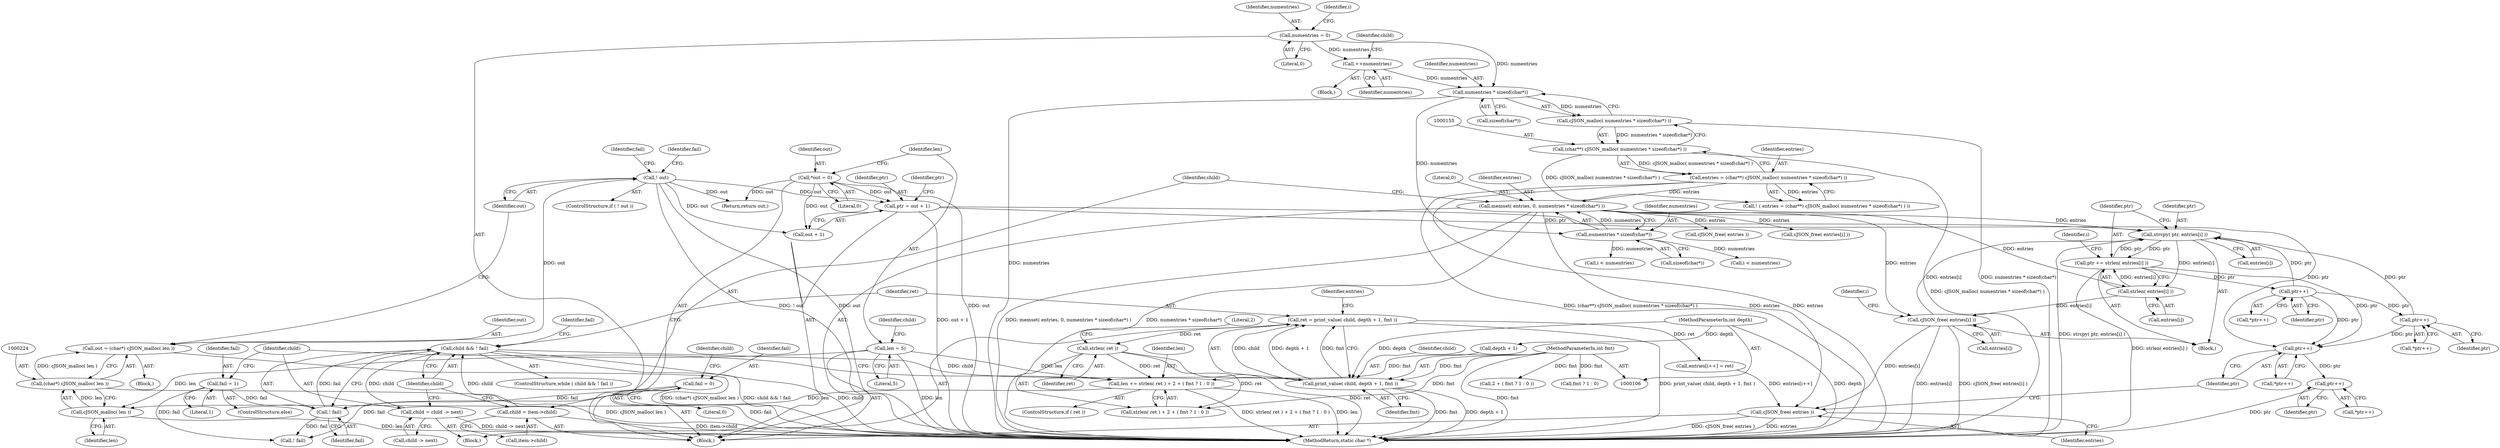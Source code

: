 digraph "1_iperf_91f2fa59e8ed80dfbf400add0164ee0e508e412a_40@API" {
"1000280" [label="(Call,strcpy( ptr, entries[i] ))"];
"1000285" [label="(Call,ptr += strlen( entries[i] ))"];
"1000287" [label="(Call,strlen( entries[i] ))"];
"1000163" [label="(Call,memset( entries, 0, numentries * sizeof(char*) ))"];
"1000152" [label="(Call,entries = (char**) cJSON_malloc( numentries * sizeof(char*) ))"];
"1000154" [label="(Call,(char**) cJSON_malloc( numentries * sizeof(char*) ))"];
"1000156" [label="(Call,cJSON_malloc( numentries * sizeof(char*) ))"];
"1000157" [label="(Call,numentries * sizeof(char*))"];
"1000129" [label="(Call,numentries = 0)"];
"1000143" [label="(Call,++numentries)"];
"1000166" [label="(Call,numentries * sizeof(char*))"];
"1000280" [label="(Call,strcpy( ptr, entries[i] ))"];
"1000300" [label="(Call,ptr++)"];
"1000261" [label="(Call,ptr = out + 1)"];
"1000113" [label="(Call,*out = 0)"];
"1000228" [label="(Call,! out)"];
"1000221" [label="(Call,out = (char*) cJSON_malloc( len ))"];
"1000223" [label="(Call,(char*) cJSON_malloc( len ))"];
"1000225" [label="(Call,cJSON_malloc( len ))"];
"1000119" [label="(Call,len = 5)"];
"1000197" [label="(Call,len += strlen( ret ) + 2 + ( fmt ? 1 : 0 ))"];
"1000200" [label="(Call,strlen( ret ))"];
"1000181" [label="(Call,ret = print_value( child, depth + 1, fmt ))"];
"1000183" [label="(Call,print_value( child, depth + 1, fmt ))"];
"1000176" [label="(Call,child && ! fail)"];
"1000212" [label="(Call,child = child -> next)"];
"1000170" [label="(Call,child = item->child)"];
"1000178" [label="(Call,! fail)"];
"1000209" [label="(Call,fail = 1)"];
"1000137" [label="(Call,fail = 0)"];
"1000108" [label="(MethodParameterIn,int depth)"];
"1000109" [label="(MethodParameterIn,int fmt)"];
"1000307" [label="(Call,ptr++)"];
"1000314" [label="(Call,cJSON_free( entries[i] ))"];
"1000318" [label="(Call,cJSON_free( entries ))"];
"1000322" [label="(Call,ptr++)"];
"1000327" [label="(Call,ptr++)"];
"1000195" [label="(ControlStructure,if ( ret ))"];
"1000204" [label="(Call,fmt ? 1 : 0)"];
"1000110" [label="(Block,)"];
"1000225" [label="(Call,cJSON_malloc( len ))"];
"1000172" [label="(Call,item->child)"];
"1000281" [label="(Identifier,ptr)"];
"1000113" [label="(Call,*out = 0)"];
"1000178" [label="(Call,! fail)"];
"1000234" [label="(Identifier,fail)"];
"1000130" [label="(Identifier,numentries)"];
"1000268" [label="(Identifier,ptr)"];
"1000180" [label="(Block,)"];
"1000314" [label="(Call,cJSON_free( entries[i] ))"];
"1000219" [label="(Identifier,fail)"];
"1000175" [label="(ControlStructure,while ( child && ! fail ))"];
"1000131" [label="(Literal,0)"];
"1000198" [label="(Identifier,len)"];
"1000176" [label="(Call,child && ! fail)"];
"1000137" [label="(Call,fail = 0)"];
"1000263" [label="(Call,out + 1)"];
"1000280" [label="(Call,strcpy( ptr, entries[i] ))"];
"1000212" [label="(Call,child = child -> next)"];
"1000253" [label="(Call,cJSON_free( entries ))"];
"1000188" [label="(Identifier,fmt)"];
"1000181" [label="(Call,ret = print_value( child, depth + 1, fmt ))"];
"1000262" [label="(Identifier,ptr)"];
"1000321" [label="(Call,*ptr++)"];
"1000226" [label="(Identifier,len)"];
"1000285" [label="(Call,ptr += strlen( entries[i] ))"];
"1000154" [label="(Call,(char**) cJSON_malloc( numentries * sizeof(char*) ))"];
"1000182" [label="(Identifier,ret)"];
"1000152" [label="(Call,entries = (char**) cJSON_malloc( numentries * sizeof(char*) ))"];
"1000165" [label="(Literal,0)"];
"1000240" [label="(Call,i < numentries)"];
"1000222" [label="(Identifier,out)"];
"1000279" [label="(Block,)"];
"1000121" [label="(Literal,5)"];
"1000151" [label="(Call,! ( entries = (char**) cJSON_malloc( numentries * sizeof(char*) ) ))"];
"1000319" [label="(Identifier,entries)"];
"1000326" [label="(Call,*ptr++)"];
"1000177" [label="(Identifier,child)"];
"1000146" [label="(Identifier,child)"];
"1000168" [label="(Call,sizeof(char*))"];
"1000115" [label="(Literal,0)"];
"1000220" [label="(Block,)"];
"1000286" [label="(Identifier,ptr)"];
"1000156" [label="(Call,cJSON_malloc( numentries * sizeof(char*) ))"];
"1000227" [label="(ControlStructure,if ( ! out ))"];
"1000315" [label="(Call,entries[i])"];
"1000139" [label="(Literal,0)"];
"1000163" [label="(Call,memset( entries, 0, numentries * sizeof(char*) ))"];
"1000108" [label="(MethodParameterIn,int depth)"];
"1000203" [label="(Literal,2)"];
"1000328" [label="(Identifier,ptr)"];
"1000191" [label="(Identifier,entries)"];
"1000327" [label="(Call,ptr++)"];
"1000332" [label="(MethodReturn,static char *)"];
"1000278" [label="(Identifier,i)"];
"1000318" [label="(Call,cJSON_free( entries ))"];
"1000153" [label="(Identifier,entries)"];
"1000228" [label="(Call,! out)"];
"1000124" [label="(Identifier,child)"];
"1000282" [label="(Call,entries[i])"];
"1000158" [label="(Identifier,numentries)"];
"1000274" [label="(Call,i < numentries)"];
"1000218" [label="(Call,! fail)"];
"1000164" [label="(Identifier,entries)"];
"1000221" [label="(Call,out = (char*) cJSON_malloc( len ))"];
"1000171" [label="(Identifier,child)"];
"1000129" [label="(Call,numentries = 0)"];
"1000308" [label="(Identifier,ptr)"];
"1000200" [label="(Call,strlen( ret ))"];
"1000261" [label="(Call,ptr = out + 1)"];
"1000209" [label="(Call,fail = 1)"];
"1000214" [label="(Call,child -> next)"];
"1000307" [label="(Call,ptr++)"];
"1000197" [label="(Call,len += strlen( ret ) + 2 + ( fmt ? 1 : 0 ))"];
"1000249" [label="(Call,cJSON_free( entries[i] ))"];
"1000144" [label="(Identifier,numentries)"];
"1000119" [label="(Call,len = 5)"];
"1000120" [label="(Identifier,len)"];
"1000184" [label="(Identifier,child)"];
"1000229" [label="(Identifier,out)"];
"1000166" [label="(Call,numentries * sizeof(char*))"];
"1000143" [label="(Call,++numentries)"];
"1000300" [label="(Call,ptr++)"];
"1000170" [label="(Call,child = item->child)"];
"1000293" [label="(Identifier,i)"];
"1000306" [label="(Call,*ptr++)"];
"1000138" [label="(Identifier,fail)"];
"1000301" [label="(Identifier,ptr)"];
"1000223" [label="(Call,(char*) cJSON_malloc( len ))"];
"1000208" [label="(ControlStructure,else)"];
"1000322" [label="(Call,ptr++)"];
"1000185" [label="(Call,depth + 1)"];
"1000330" [label="(Return,return out;)"];
"1000157" [label="(Call,numentries * sizeof(char*))"];
"1000211" [label="(Literal,1)"];
"1000179" [label="(Identifier,fail)"];
"1000183" [label="(Call,print_value( child, depth + 1, fmt ))"];
"1000114" [label="(Identifier,out)"];
"1000231" [label="(Identifier,fail)"];
"1000201" [label="(Identifier,ret)"];
"1000299" [label="(Call,*ptr++)"];
"1000202" [label="(Call,2 + ( fmt ? 1 : 0 ))"];
"1000199" [label="(Call,strlen( ret ) + 2 + ( fmt ? 1 : 0 ))"];
"1000323" [label="(Identifier,ptr)"];
"1000210" [label="(Identifier,fail)"];
"1000159" [label="(Call,sizeof(char*))"];
"1000142" [label="(Block,)"];
"1000213" [label="(Identifier,child)"];
"1000109" [label="(MethodParameterIn,int fmt)"];
"1000141" [label="(Identifier,child)"];
"1000189" [label="(Call,entries[i++] = ret)"];
"1000287" [label="(Call,strlen( entries[i] ))"];
"1000167" [label="(Identifier,numentries)"];
"1000288" [label="(Call,entries[i])"];
"1000134" [label="(Identifier,i)"];
"1000280" -> "1000279"  [label="AST: "];
"1000280" -> "1000282"  [label="CFG: "];
"1000281" -> "1000280"  [label="AST: "];
"1000282" -> "1000280"  [label="AST: "];
"1000286" -> "1000280"  [label="CFG: "];
"1000280" -> "1000332"  [label="DDG: strcpy( ptr, entries[i] )"];
"1000285" -> "1000280"  [label="DDG: ptr"];
"1000300" -> "1000280"  [label="DDG: ptr"];
"1000261" -> "1000280"  [label="DDG: ptr"];
"1000307" -> "1000280"  [label="DDG: ptr"];
"1000163" -> "1000280"  [label="DDG: entries"];
"1000314" -> "1000280"  [label="DDG: entries[i]"];
"1000280" -> "1000285"  [label="DDG: ptr"];
"1000280" -> "1000287"  [label="DDG: entries[i]"];
"1000285" -> "1000279"  [label="AST: "];
"1000285" -> "1000287"  [label="CFG: "];
"1000286" -> "1000285"  [label="AST: "];
"1000287" -> "1000285"  [label="AST: "];
"1000293" -> "1000285"  [label="CFG: "];
"1000285" -> "1000332"  [label="DDG: strlen( entries[i] )"];
"1000287" -> "1000285"  [label="DDG: entries[i]"];
"1000285" -> "1000300"  [label="DDG: ptr"];
"1000285" -> "1000322"  [label="DDG: ptr"];
"1000287" -> "1000288"  [label="CFG: "];
"1000288" -> "1000287"  [label="AST: "];
"1000163" -> "1000287"  [label="DDG: entries"];
"1000287" -> "1000314"  [label="DDG: entries[i]"];
"1000163" -> "1000110"  [label="AST: "];
"1000163" -> "1000166"  [label="CFG: "];
"1000164" -> "1000163"  [label="AST: "];
"1000165" -> "1000163"  [label="AST: "];
"1000166" -> "1000163"  [label="AST: "];
"1000171" -> "1000163"  [label="CFG: "];
"1000163" -> "1000332"  [label="DDG: numentries * sizeof(char*)"];
"1000163" -> "1000332"  [label="DDG: memset( entries, 0, numentries * sizeof(char*) )"];
"1000152" -> "1000163"  [label="DDG: entries"];
"1000166" -> "1000163"  [label="DDG: numentries"];
"1000163" -> "1000249"  [label="DDG: entries"];
"1000163" -> "1000253"  [label="DDG: entries"];
"1000163" -> "1000314"  [label="DDG: entries"];
"1000163" -> "1000318"  [label="DDG: entries"];
"1000152" -> "1000151"  [label="AST: "];
"1000152" -> "1000154"  [label="CFG: "];
"1000153" -> "1000152"  [label="AST: "];
"1000154" -> "1000152"  [label="AST: "];
"1000151" -> "1000152"  [label="CFG: "];
"1000152" -> "1000332"  [label="DDG: entries"];
"1000152" -> "1000332"  [label="DDG: (char**) cJSON_malloc( numentries * sizeof(char*) )"];
"1000152" -> "1000151"  [label="DDG: entries"];
"1000154" -> "1000152"  [label="DDG: cJSON_malloc( numentries * sizeof(char*) )"];
"1000154" -> "1000156"  [label="CFG: "];
"1000155" -> "1000154"  [label="AST: "];
"1000156" -> "1000154"  [label="AST: "];
"1000154" -> "1000332"  [label="DDG: cJSON_malloc( numentries * sizeof(char*) )"];
"1000154" -> "1000151"  [label="DDG: cJSON_malloc( numentries * sizeof(char*) )"];
"1000156" -> "1000154"  [label="DDG: numentries * sizeof(char*)"];
"1000156" -> "1000157"  [label="CFG: "];
"1000157" -> "1000156"  [label="AST: "];
"1000156" -> "1000332"  [label="DDG: numentries * sizeof(char*)"];
"1000157" -> "1000156"  [label="DDG: numentries"];
"1000157" -> "1000159"  [label="CFG: "];
"1000158" -> "1000157"  [label="AST: "];
"1000159" -> "1000157"  [label="AST: "];
"1000157" -> "1000332"  [label="DDG: numentries"];
"1000129" -> "1000157"  [label="DDG: numentries"];
"1000143" -> "1000157"  [label="DDG: numentries"];
"1000157" -> "1000166"  [label="DDG: numentries"];
"1000129" -> "1000110"  [label="AST: "];
"1000129" -> "1000131"  [label="CFG: "];
"1000130" -> "1000129"  [label="AST: "];
"1000131" -> "1000129"  [label="AST: "];
"1000134" -> "1000129"  [label="CFG: "];
"1000129" -> "1000143"  [label="DDG: numentries"];
"1000143" -> "1000142"  [label="AST: "];
"1000143" -> "1000144"  [label="CFG: "];
"1000144" -> "1000143"  [label="AST: "];
"1000146" -> "1000143"  [label="CFG: "];
"1000166" -> "1000168"  [label="CFG: "];
"1000167" -> "1000166"  [label="AST: "];
"1000168" -> "1000166"  [label="AST: "];
"1000166" -> "1000240"  [label="DDG: numentries"];
"1000166" -> "1000274"  [label="DDG: numentries"];
"1000300" -> "1000299"  [label="AST: "];
"1000300" -> "1000301"  [label="CFG: "];
"1000301" -> "1000300"  [label="AST: "];
"1000299" -> "1000300"  [label="CFG: "];
"1000300" -> "1000307"  [label="DDG: ptr"];
"1000300" -> "1000322"  [label="DDG: ptr"];
"1000261" -> "1000110"  [label="AST: "];
"1000261" -> "1000263"  [label="CFG: "];
"1000262" -> "1000261"  [label="AST: "];
"1000263" -> "1000261"  [label="AST: "];
"1000268" -> "1000261"  [label="CFG: "];
"1000261" -> "1000332"  [label="DDG: out + 1"];
"1000113" -> "1000261"  [label="DDG: out"];
"1000228" -> "1000261"  [label="DDG: out"];
"1000261" -> "1000322"  [label="DDG: ptr"];
"1000113" -> "1000110"  [label="AST: "];
"1000113" -> "1000115"  [label="CFG: "];
"1000114" -> "1000113"  [label="AST: "];
"1000115" -> "1000113"  [label="AST: "];
"1000120" -> "1000113"  [label="CFG: "];
"1000113" -> "1000332"  [label="DDG: out"];
"1000113" -> "1000263"  [label="DDG: out"];
"1000113" -> "1000330"  [label="DDG: out"];
"1000228" -> "1000227"  [label="AST: "];
"1000228" -> "1000229"  [label="CFG: "];
"1000229" -> "1000228"  [label="AST: "];
"1000231" -> "1000228"  [label="CFG: "];
"1000234" -> "1000228"  [label="CFG: "];
"1000228" -> "1000332"  [label="DDG: ! out"];
"1000228" -> "1000332"  [label="DDG: out"];
"1000221" -> "1000228"  [label="DDG: out"];
"1000228" -> "1000263"  [label="DDG: out"];
"1000228" -> "1000330"  [label="DDG: out"];
"1000221" -> "1000220"  [label="AST: "];
"1000221" -> "1000223"  [label="CFG: "];
"1000222" -> "1000221"  [label="AST: "];
"1000223" -> "1000221"  [label="AST: "];
"1000229" -> "1000221"  [label="CFG: "];
"1000221" -> "1000332"  [label="DDG: (char*) cJSON_malloc( len )"];
"1000223" -> "1000221"  [label="DDG: cJSON_malloc( len )"];
"1000223" -> "1000225"  [label="CFG: "];
"1000224" -> "1000223"  [label="AST: "];
"1000225" -> "1000223"  [label="AST: "];
"1000223" -> "1000332"  [label="DDG: cJSON_malloc( len )"];
"1000225" -> "1000223"  [label="DDG: len"];
"1000225" -> "1000226"  [label="CFG: "];
"1000226" -> "1000225"  [label="AST: "];
"1000225" -> "1000332"  [label="DDG: len"];
"1000119" -> "1000225"  [label="DDG: len"];
"1000197" -> "1000225"  [label="DDG: len"];
"1000119" -> "1000110"  [label="AST: "];
"1000119" -> "1000121"  [label="CFG: "];
"1000120" -> "1000119"  [label="AST: "];
"1000121" -> "1000119"  [label="AST: "];
"1000124" -> "1000119"  [label="CFG: "];
"1000119" -> "1000332"  [label="DDG: len"];
"1000119" -> "1000197"  [label="DDG: len"];
"1000197" -> "1000195"  [label="AST: "];
"1000197" -> "1000199"  [label="CFG: "];
"1000198" -> "1000197"  [label="AST: "];
"1000199" -> "1000197"  [label="AST: "];
"1000213" -> "1000197"  [label="CFG: "];
"1000197" -> "1000332"  [label="DDG: strlen( ret ) + 2 + ( fmt ? 1 : 0 )"];
"1000197" -> "1000332"  [label="DDG: len"];
"1000200" -> "1000197"  [label="DDG: ret"];
"1000109" -> "1000197"  [label="DDG: fmt"];
"1000200" -> "1000199"  [label="AST: "];
"1000200" -> "1000201"  [label="CFG: "];
"1000201" -> "1000200"  [label="AST: "];
"1000203" -> "1000200"  [label="CFG: "];
"1000200" -> "1000332"  [label="DDG: ret"];
"1000200" -> "1000199"  [label="DDG: ret"];
"1000181" -> "1000200"  [label="DDG: ret"];
"1000181" -> "1000180"  [label="AST: "];
"1000181" -> "1000183"  [label="CFG: "];
"1000182" -> "1000181"  [label="AST: "];
"1000183" -> "1000181"  [label="AST: "];
"1000191" -> "1000181"  [label="CFG: "];
"1000181" -> "1000332"  [label="DDG: print_value( child, depth + 1, fmt )"];
"1000183" -> "1000181"  [label="DDG: child"];
"1000183" -> "1000181"  [label="DDG: depth + 1"];
"1000183" -> "1000181"  [label="DDG: fmt"];
"1000181" -> "1000189"  [label="DDG: ret"];
"1000183" -> "1000188"  [label="CFG: "];
"1000184" -> "1000183"  [label="AST: "];
"1000185" -> "1000183"  [label="AST: "];
"1000188" -> "1000183"  [label="AST: "];
"1000183" -> "1000332"  [label="DDG: depth + 1"];
"1000183" -> "1000332"  [label="DDG: fmt"];
"1000176" -> "1000183"  [label="DDG: child"];
"1000108" -> "1000183"  [label="DDG: depth"];
"1000109" -> "1000183"  [label="DDG: fmt"];
"1000176" -> "1000175"  [label="AST: "];
"1000176" -> "1000177"  [label="CFG: "];
"1000176" -> "1000178"  [label="CFG: "];
"1000177" -> "1000176"  [label="AST: "];
"1000178" -> "1000176"  [label="AST: "];
"1000182" -> "1000176"  [label="CFG: "];
"1000219" -> "1000176"  [label="CFG: "];
"1000176" -> "1000332"  [label="DDG: child && ! fail"];
"1000176" -> "1000332"  [label="DDG: child"];
"1000212" -> "1000176"  [label="DDG: child"];
"1000170" -> "1000176"  [label="DDG: child"];
"1000178" -> "1000176"  [label="DDG: fail"];
"1000212" -> "1000180"  [label="AST: "];
"1000212" -> "1000214"  [label="CFG: "];
"1000213" -> "1000212"  [label="AST: "];
"1000214" -> "1000212"  [label="AST: "];
"1000177" -> "1000212"  [label="CFG: "];
"1000212" -> "1000332"  [label="DDG: child -> next"];
"1000170" -> "1000110"  [label="AST: "];
"1000170" -> "1000172"  [label="CFG: "];
"1000171" -> "1000170"  [label="AST: "];
"1000172" -> "1000170"  [label="AST: "];
"1000177" -> "1000170"  [label="CFG: "];
"1000170" -> "1000332"  [label="DDG: item->child"];
"1000178" -> "1000179"  [label="CFG: "];
"1000179" -> "1000178"  [label="AST: "];
"1000209" -> "1000178"  [label="DDG: fail"];
"1000137" -> "1000178"  [label="DDG: fail"];
"1000178" -> "1000218"  [label="DDG: fail"];
"1000209" -> "1000208"  [label="AST: "];
"1000209" -> "1000211"  [label="CFG: "];
"1000210" -> "1000209"  [label="AST: "];
"1000211" -> "1000209"  [label="AST: "];
"1000213" -> "1000209"  [label="CFG: "];
"1000209" -> "1000218"  [label="DDG: fail"];
"1000137" -> "1000110"  [label="AST: "];
"1000137" -> "1000139"  [label="CFG: "];
"1000138" -> "1000137"  [label="AST: "];
"1000139" -> "1000137"  [label="AST: "];
"1000141" -> "1000137"  [label="CFG: "];
"1000137" -> "1000332"  [label="DDG: fail"];
"1000137" -> "1000218"  [label="DDG: fail"];
"1000108" -> "1000106"  [label="AST: "];
"1000108" -> "1000332"  [label="DDG: depth"];
"1000108" -> "1000185"  [label="DDG: depth"];
"1000109" -> "1000106"  [label="AST: "];
"1000109" -> "1000332"  [label="DDG: fmt"];
"1000109" -> "1000199"  [label="DDG: fmt"];
"1000109" -> "1000202"  [label="DDG: fmt"];
"1000109" -> "1000204"  [label="DDG: fmt"];
"1000307" -> "1000306"  [label="AST: "];
"1000307" -> "1000308"  [label="CFG: "];
"1000308" -> "1000307"  [label="AST: "];
"1000306" -> "1000307"  [label="CFG: "];
"1000307" -> "1000322"  [label="DDG: ptr"];
"1000314" -> "1000279"  [label="AST: "];
"1000314" -> "1000315"  [label="CFG: "];
"1000315" -> "1000314"  [label="AST: "];
"1000278" -> "1000314"  [label="CFG: "];
"1000314" -> "1000332"  [label="DDG: entries[i]"];
"1000314" -> "1000332"  [label="DDG: cJSON_free( entries[i] )"];
"1000314" -> "1000318"  [label="DDG: entries[i]"];
"1000318" -> "1000110"  [label="AST: "];
"1000318" -> "1000319"  [label="CFG: "];
"1000319" -> "1000318"  [label="AST: "];
"1000323" -> "1000318"  [label="CFG: "];
"1000318" -> "1000332"  [label="DDG: cJSON_free( entries )"];
"1000318" -> "1000332"  [label="DDG: entries"];
"1000189" -> "1000318"  [label="DDG: entries[i++]"];
"1000322" -> "1000321"  [label="AST: "];
"1000322" -> "1000323"  [label="CFG: "];
"1000323" -> "1000322"  [label="AST: "];
"1000321" -> "1000322"  [label="CFG: "];
"1000322" -> "1000327"  [label="DDG: ptr"];
"1000327" -> "1000326"  [label="AST: "];
"1000327" -> "1000328"  [label="CFG: "];
"1000328" -> "1000327"  [label="AST: "];
"1000326" -> "1000327"  [label="CFG: "];
"1000327" -> "1000332"  [label="DDG: ptr"];
}
